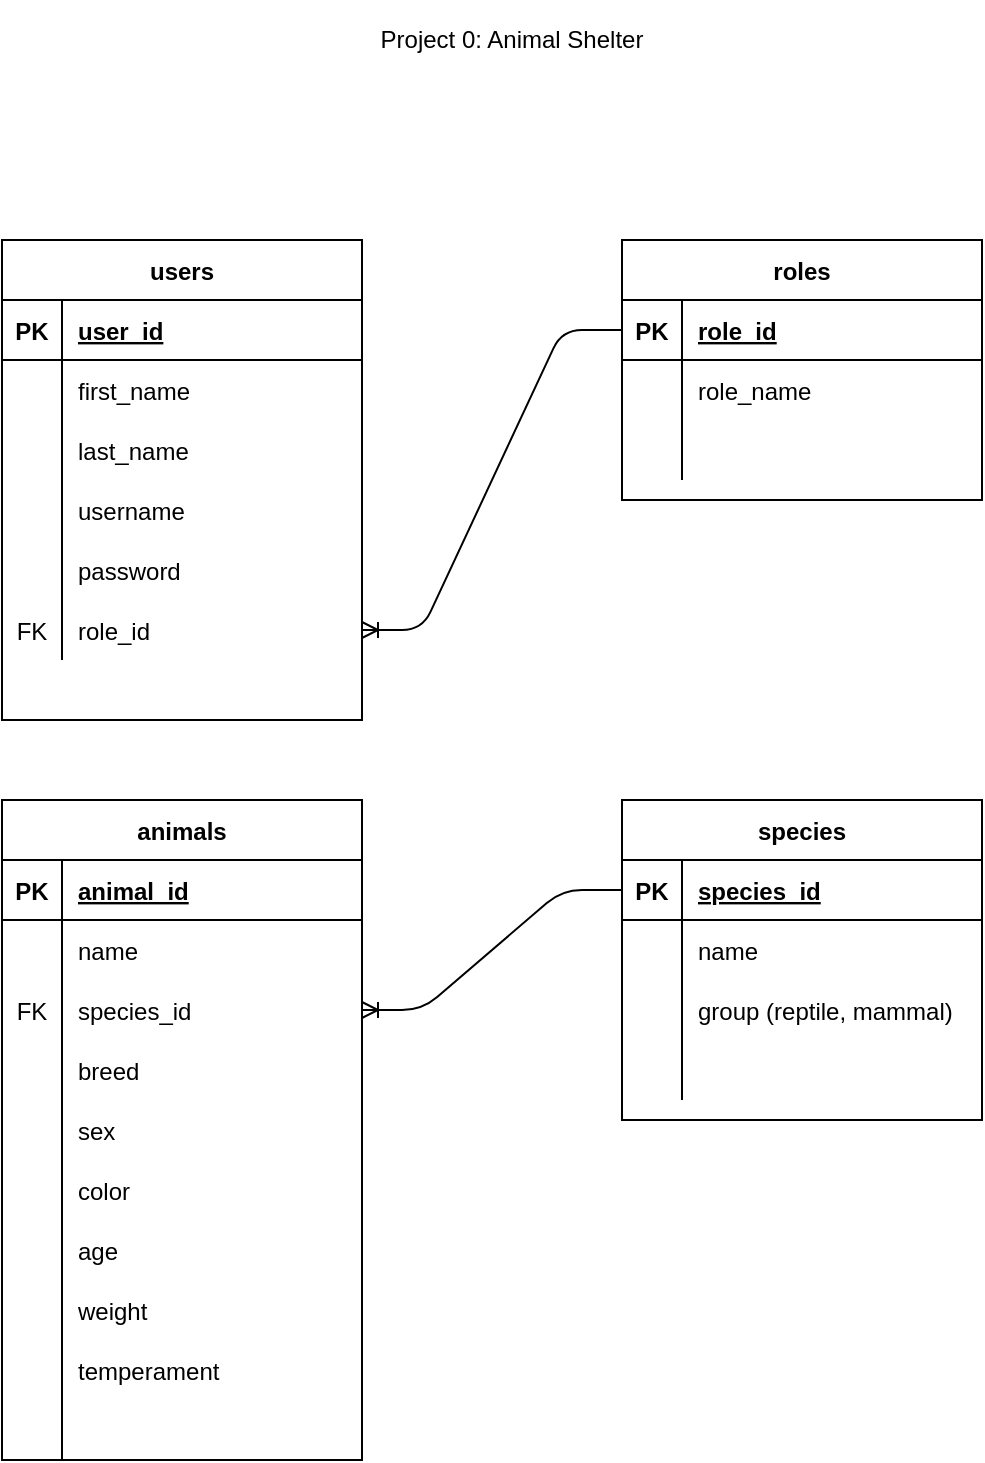 <mxfile version="13.10.0" type="device"><diagram id="QNdVk7Dmh4EEnlYkN_b3" name="Page-1"><mxGraphModel dx="770" dy="1965" grid="1" gridSize="10" guides="1" tooltips="1" connect="1" arrows="1" fold="1" page="1" pageScale="1" pageWidth="850" pageHeight="1100" math="0" shadow="0"><root><mxCell id="0"/><mxCell id="1" parent="0"/><mxCell id="I_8V8KDc7omkgvMZ3fxD-1" value="users" style="shape=table;startSize=30;container=1;collapsible=1;childLayout=tableLayout;fixedRows=1;rowLines=0;fontStyle=1;align=center;resizeLast=1;" vertex="1" parent="1"><mxGeometry x="90" y="40" width="180" height="240" as="geometry"/></mxCell><mxCell id="I_8V8KDc7omkgvMZ3fxD-2" value="" style="shape=partialRectangle;collapsible=0;dropTarget=0;pointerEvents=0;fillColor=none;top=0;left=0;bottom=1;right=0;points=[[0,0.5],[1,0.5]];portConstraint=eastwest;" vertex="1" parent="I_8V8KDc7omkgvMZ3fxD-1"><mxGeometry y="30" width="180" height="30" as="geometry"/></mxCell><mxCell id="I_8V8KDc7omkgvMZ3fxD-3" value="PK" style="shape=partialRectangle;connectable=0;fillColor=none;top=0;left=0;bottom=0;right=0;fontStyle=1;overflow=hidden;" vertex="1" parent="I_8V8KDc7omkgvMZ3fxD-2"><mxGeometry width="30" height="30" as="geometry"/></mxCell><mxCell id="I_8V8KDc7omkgvMZ3fxD-4" value="user_id" style="shape=partialRectangle;connectable=0;fillColor=none;top=0;left=0;bottom=0;right=0;align=left;spacingLeft=6;fontStyle=5;overflow=hidden;" vertex="1" parent="I_8V8KDc7omkgvMZ3fxD-2"><mxGeometry x="30" width="150" height="30" as="geometry"/></mxCell><mxCell id="I_8V8KDc7omkgvMZ3fxD-5" value="" style="shape=partialRectangle;collapsible=0;dropTarget=0;pointerEvents=0;fillColor=none;top=0;left=0;bottom=0;right=0;points=[[0,0.5],[1,0.5]];portConstraint=eastwest;" vertex="1" parent="I_8V8KDc7omkgvMZ3fxD-1"><mxGeometry y="60" width="180" height="30" as="geometry"/></mxCell><mxCell id="I_8V8KDc7omkgvMZ3fxD-6" value="" style="shape=partialRectangle;connectable=0;fillColor=none;top=0;left=0;bottom=0;right=0;editable=1;overflow=hidden;" vertex="1" parent="I_8V8KDc7omkgvMZ3fxD-5"><mxGeometry width="30" height="30" as="geometry"/></mxCell><mxCell id="I_8V8KDc7omkgvMZ3fxD-7" value="first_name" style="shape=partialRectangle;connectable=0;fillColor=none;top=0;left=0;bottom=0;right=0;align=left;spacingLeft=6;overflow=hidden;" vertex="1" parent="I_8V8KDc7omkgvMZ3fxD-5"><mxGeometry x="30" width="150" height="30" as="geometry"/></mxCell><mxCell id="I_8V8KDc7omkgvMZ3fxD-8" value="" style="shape=partialRectangle;collapsible=0;dropTarget=0;pointerEvents=0;fillColor=none;top=0;left=0;bottom=0;right=0;points=[[0,0.5],[1,0.5]];portConstraint=eastwest;" vertex="1" parent="I_8V8KDc7omkgvMZ3fxD-1"><mxGeometry y="90" width="180" height="30" as="geometry"/></mxCell><mxCell id="I_8V8KDc7omkgvMZ3fxD-9" value="" style="shape=partialRectangle;connectable=0;fillColor=none;top=0;left=0;bottom=0;right=0;editable=1;overflow=hidden;" vertex="1" parent="I_8V8KDc7omkgvMZ3fxD-8"><mxGeometry width="30" height="30" as="geometry"/></mxCell><mxCell id="I_8V8KDc7omkgvMZ3fxD-10" value="last_name" style="shape=partialRectangle;connectable=0;fillColor=none;top=0;left=0;bottom=0;right=0;align=left;spacingLeft=6;overflow=hidden;" vertex="1" parent="I_8V8KDc7omkgvMZ3fxD-8"><mxGeometry x="30" width="150" height="30" as="geometry"/></mxCell><mxCell id="I_8V8KDc7omkgvMZ3fxD-11" value="" style="shape=partialRectangle;collapsible=0;dropTarget=0;pointerEvents=0;fillColor=none;top=0;left=0;bottom=0;right=0;points=[[0,0.5],[1,0.5]];portConstraint=eastwest;" vertex="1" parent="I_8V8KDc7omkgvMZ3fxD-1"><mxGeometry y="120" width="180" height="30" as="geometry"/></mxCell><mxCell id="I_8V8KDc7omkgvMZ3fxD-12" value="" style="shape=partialRectangle;connectable=0;fillColor=none;top=0;left=0;bottom=0;right=0;editable=1;overflow=hidden;" vertex="1" parent="I_8V8KDc7omkgvMZ3fxD-11"><mxGeometry width="30" height="30" as="geometry"/></mxCell><mxCell id="I_8V8KDc7omkgvMZ3fxD-13" value="username" style="shape=partialRectangle;connectable=0;fillColor=none;top=0;left=0;bottom=0;right=0;align=left;spacingLeft=6;overflow=hidden;" vertex="1" parent="I_8V8KDc7omkgvMZ3fxD-11"><mxGeometry x="30" width="150" height="30" as="geometry"/></mxCell><mxCell id="I_8V8KDc7omkgvMZ3fxD-14" value="" style="shape=partialRectangle;collapsible=0;dropTarget=0;pointerEvents=0;fillColor=none;top=0;left=0;bottom=0;right=0;points=[[0,0.5],[1,0.5]];portConstraint=eastwest;" vertex="1" parent="I_8V8KDc7omkgvMZ3fxD-1"><mxGeometry y="150" width="180" height="30" as="geometry"/></mxCell><mxCell id="I_8V8KDc7omkgvMZ3fxD-15" value="" style="shape=partialRectangle;connectable=0;fillColor=none;top=0;left=0;bottom=0;right=0;editable=1;overflow=hidden;" vertex="1" parent="I_8V8KDc7omkgvMZ3fxD-14"><mxGeometry width="30" height="30" as="geometry"/></mxCell><mxCell id="I_8V8KDc7omkgvMZ3fxD-16" value="password" style="shape=partialRectangle;connectable=0;fillColor=none;top=0;left=0;bottom=0;right=0;align=left;spacingLeft=6;overflow=hidden;" vertex="1" parent="I_8V8KDc7omkgvMZ3fxD-14"><mxGeometry x="30" width="150" height="30" as="geometry"/></mxCell><mxCell id="I_8V8KDc7omkgvMZ3fxD-17" value="" style="shape=partialRectangle;collapsible=0;dropTarget=0;pointerEvents=0;fillColor=none;top=0;left=0;bottom=0;right=0;points=[[0,0.5],[1,0.5]];portConstraint=eastwest;" vertex="1" parent="I_8V8KDc7omkgvMZ3fxD-1"><mxGeometry y="180" width="180" height="30" as="geometry"/></mxCell><mxCell id="I_8V8KDc7omkgvMZ3fxD-18" value="FK" style="shape=partialRectangle;connectable=0;fillColor=none;top=0;left=0;bottom=0;right=0;editable=1;overflow=hidden;" vertex="1" parent="I_8V8KDc7omkgvMZ3fxD-17"><mxGeometry width="30" height="30" as="geometry"/></mxCell><mxCell id="I_8V8KDc7omkgvMZ3fxD-19" value="role_id" style="shape=partialRectangle;connectable=0;fillColor=none;top=0;left=0;bottom=0;right=0;align=left;spacingLeft=6;overflow=hidden;" vertex="1" parent="I_8V8KDc7omkgvMZ3fxD-17"><mxGeometry x="30" width="150" height="30" as="geometry"/></mxCell><mxCell id="I_8V8KDc7omkgvMZ3fxD-20" value="roles" style="shape=table;startSize=30;container=1;collapsible=1;childLayout=tableLayout;fixedRows=1;rowLines=0;fontStyle=1;align=center;resizeLast=1;" vertex="1" parent="1"><mxGeometry x="400" y="40" width="180" height="130" as="geometry"><mxRectangle x="400" y="200" width="50" height="30" as="alternateBounds"/></mxGeometry></mxCell><mxCell id="I_8V8KDc7omkgvMZ3fxD-21" value="" style="shape=partialRectangle;collapsible=0;dropTarget=0;pointerEvents=0;fillColor=none;top=0;left=0;bottom=1;right=0;points=[[0,0.5],[1,0.5]];portConstraint=eastwest;" vertex="1" parent="I_8V8KDc7omkgvMZ3fxD-20"><mxGeometry y="30" width="180" height="30" as="geometry"/></mxCell><mxCell id="I_8V8KDc7omkgvMZ3fxD-22" value="PK" style="shape=partialRectangle;connectable=0;fillColor=none;top=0;left=0;bottom=0;right=0;fontStyle=1;overflow=hidden;" vertex="1" parent="I_8V8KDc7omkgvMZ3fxD-21"><mxGeometry width="30" height="30" as="geometry"/></mxCell><mxCell id="I_8V8KDc7omkgvMZ3fxD-23" value="role_id" style="shape=partialRectangle;connectable=0;fillColor=none;top=0;left=0;bottom=0;right=0;align=left;spacingLeft=6;fontStyle=5;overflow=hidden;" vertex="1" parent="I_8V8KDc7omkgvMZ3fxD-21"><mxGeometry x="30" width="150" height="30" as="geometry"/></mxCell><mxCell id="I_8V8KDc7omkgvMZ3fxD-24" value="" style="shape=partialRectangle;collapsible=0;dropTarget=0;pointerEvents=0;fillColor=none;top=0;left=0;bottom=0;right=0;points=[[0,0.5],[1,0.5]];portConstraint=eastwest;" vertex="1" parent="I_8V8KDc7omkgvMZ3fxD-20"><mxGeometry y="60" width="180" height="30" as="geometry"/></mxCell><mxCell id="I_8V8KDc7omkgvMZ3fxD-25" value="" style="shape=partialRectangle;connectable=0;fillColor=none;top=0;left=0;bottom=0;right=0;editable=1;overflow=hidden;" vertex="1" parent="I_8V8KDc7omkgvMZ3fxD-24"><mxGeometry width="30" height="30" as="geometry"/></mxCell><mxCell id="I_8V8KDc7omkgvMZ3fxD-26" value="role_name" style="shape=partialRectangle;connectable=0;fillColor=none;top=0;left=0;bottom=0;right=0;align=left;spacingLeft=6;overflow=hidden;" vertex="1" parent="I_8V8KDc7omkgvMZ3fxD-24"><mxGeometry x="30" width="150" height="30" as="geometry"/></mxCell><mxCell id="I_8V8KDc7omkgvMZ3fxD-30" value="" style="shape=partialRectangle;collapsible=0;dropTarget=0;pointerEvents=0;fillColor=none;top=0;left=0;bottom=0;right=0;points=[[0,0.5],[1,0.5]];portConstraint=eastwest;" vertex="1" parent="I_8V8KDc7omkgvMZ3fxD-20"><mxGeometry y="90" width="180" height="30" as="geometry"/></mxCell><mxCell id="I_8V8KDc7omkgvMZ3fxD-31" value="" style="shape=partialRectangle;connectable=0;fillColor=none;top=0;left=0;bottom=0;right=0;editable=1;overflow=hidden;" vertex="1" parent="I_8V8KDc7omkgvMZ3fxD-30"><mxGeometry width="30" height="30" as="geometry"/></mxCell><mxCell id="I_8V8KDc7omkgvMZ3fxD-32" value="" style="shape=partialRectangle;connectable=0;fillColor=none;top=0;left=0;bottom=0;right=0;align=left;spacingLeft=6;overflow=hidden;" vertex="1" parent="I_8V8KDc7omkgvMZ3fxD-30"><mxGeometry x="30" width="150" height="30" as="geometry"/></mxCell><mxCell id="I_8V8KDc7omkgvMZ3fxD-33" value="" style="edgeStyle=entityRelationEdgeStyle;fontSize=12;html=1;endArrow=ERoneToMany;entryX=1;entryY=0.5;entryDx=0;entryDy=0;" edge="1" parent="1" source="I_8V8KDc7omkgvMZ3fxD-21" target="I_8V8KDc7omkgvMZ3fxD-17"><mxGeometry width="100" height="100" relative="1" as="geometry"><mxPoint x="390" y="260" as="sourcePoint"/><mxPoint x="440" y="390" as="targetPoint"/></mxGeometry></mxCell><mxCell id="I_8V8KDc7omkgvMZ3fxD-34" value="Project 0: Animal Shelter" style="text;html=1;strokeColor=none;fillColor=none;align=center;verticalAlign=middle;whiteSpace=wrap;rounded=0;" vertex="1" parent="1"><mxGeometry x="220" y="-80" width="250" height="40" as="geometry"/></mxCell><mxCell id="I_8V8KDc7omkgvMZ3fxD-35" value="animals" style="shape=table;startSize=30;container=1;collapsible=1;childLayout=tableLayout;fixedRows=1;rowLines=0;fontStyle=1;align=center;resizeLast=1;" vertex="1" parent="1"><mxGeometry x="90" y="320" width="180" height="330" as="geometry"/></mxCell><mxCell id="I_8V8KDc7omkgvMZ3fxD-36" value="" style="shape=partialRectangle;collapsible=0;dropTarget=0;pointerEvents=0;fillColor=none;top=0;left=0;bottom=1;right=0;points=[[0,0.5],[1,0.5]];portConstraint=eastwest;" vertex="1" parent="I_8V8KDc7omkgvMZ3fxD-35"><mxGeometry y="30" width="180" height="30" as="geometry"/></mxCell><mxCell id="I_8V8KDc7omkgvMZ3fxD-37" value="PK" style="shape=partialRectangle;connectable=0;fillColor=none;top=0;left=0;bottom=0;right=0;fontStyle=1;overflow=hidden;" vertex="1" parent="I_8V8KDc7omkgvMZ3fxD-36"><mxGeometry width="30" height="30" as="geometry"/></mxCell><mxCell id="I_8V8KDc7omkgvMZ3fxD-38" value="animal_id" style="shape=partialRectangle;connectable=0;fillColor=none;top=0;left=0;bottom=0;right=0;align=left;spacingLeft=6;fontStyle=5;overflow=hidden;" vertex="1" parent="I_8V8KDc7omkgvMZ3fxD-36"><mxGeometry x="30" width="150" height="30" as="geometry"/></mxCell><mxCell id="I_8V8KDc7omkgvMZ3fxD-39" value="" style="shape=partialRectangle;collapsible=0;dropTarget=0;pointerEvents=0;fillColor=none;top=0;left=0;bottom=0;right=0;points=[[0,0.5],[1,0.5]];portConstraint=eastwest;" vertex="1" parent="I_8V8KDc7omkgvMZ3fxD-35"><mxGeometry y="60" width="180" height="30" as="geometry"/></mxCell><mxCell id="I_8V8KDc7omkgvMZ3fxD-40" value="" style="shape=partialRectangle;connectable=0;fillColor=none;top=0;left=0;bottom=0;right=0;editable=1;overflow=hidden;" vertex="1" parent="I_8V8KDc7omkgvMZ3fxD-39"><mxGeometry width="30" height="30" as="geometry"/></mxCell><mxCell id="I_8V8KDc7omkgvMZ3fxD-41" value="name" style="shape=partialRectangle;connectable=0;fillColor=none;top=0;left=0;bottom=0;right=0;align=left;spacingLeft=6;overflow=hidden;" vertex="1" parent="I_8V8KDc7omkgvMZ3fxD-39"><mxGeometry x="30" width="150" height="30" as="geometry"/></mxCell><mxCell id="I_8V8KDc7omkgvMZ3fxD-42" value="" style="shape=partialRectangle;collapsible=0;dropTarget=0;pointerEvents=0;fillColor=none;top=0;left=0;bottom=0;right=0;points=[[0,0.5],[1,0.5]];portConstraint=eastwest;" vertex="1" parent="I_8V8KDc7omkgvMZ3fxD-35"><mxGeometry y="90" width="180" height="30" as="geometry"/></mxCell><mxCell id="I_8V8KDc7omkgvMZ3fxD-43" value="FK" style="shape=partialRectangle;connectable=0;fillColor=none;top=0;left=0;bottom=0;right=0;editable=1;overflow=hidden;" vertex="1" parent="I_8V8KDc7omkgvMZ3fxD-42"><mxGeometry width="30" height="30" as="geometry"/></mxCell><mxCell id="I_8V8KDc7omkgvMZ3fxD-44" value="species_id" style="shape=partialRectangle;connectable=0;fillColor=none;top=0;left=0;bottom=0;right=0;align=left;spacingLeft=6;overflow=hidden;" vertex="1" parent="I_8V8KDc7omkgvMZ3fxD-42"><mxGeometry x="30" width="150" height="30" as="geometry"/></mxCell><mxCell id="I_8V8KDc7omkgvMZ3fxD-78" value="" style="shape=partialRectangle;collapsible=0;dropTarget=0;pointerEvents=0;fillColor=none;top=0;left=0;bottom=0;right=0;points=[[0,0.5],[1,0.5]];portConstraint=eastwest;" vertex="1" parent="I_8V8KDc7omkgvMZ3fxD-35"><mxGeometry y="120" width="180" height="30" as="geometry"/></mxCell><mxCell id="I_8V8KDc7omkgvMZ3fxD-79" value="" style="shape=partialRectangle;connectable=0;fillColor=none;top=0;left=0;bottom=0;right=0;editable=1;overflow=hidden;" vertex="1" parent="I_8V8KDc7omkgvMZ3fxD-78"><mxGeometry width="30" height="30" as="geometry"/></mxCell><mxCell id="I_8V8KDc7omkgvMZ3fxD-80" value="breed" style="shape=partialRectangle;connectable=0;fillColor=none;top=0;left=0;bottom=0;right=0;align=left;spacingLeft=6;overflow=hidden;" vertex="1" parent="I_8V8KDc7omkgvMZ3fxD-78"><mxGeometry x="30" width="150" height="30" as="geometry"/></mxCell><mxCell id="I_8V8KDc7omkgvMZ3fxD-45" value="" style="shape=partialRectangle;collapsible=0;dropTarget=0;pointerEvents=0;fillColor=none;top=0;left=0;bottom=0;right=0;points=[[0,0.5],[1,0.5]];portConstraint=eastwest;" vertex="1" parent="I_8V8KDc7omkgvMZ3fxD-35"><mxGeometry y="150" width="180" height="30" as="geometry"/></mxCell><mxCell id="I_8V8KDc7omkgvMZ3fxD-46" value="" style="shape=partialRectangle;connectable=0;fillColor=none;top=0;left=0;bottom=0;right=0;editable=1;overflow=hidden;" vertex="1" parent="I_8V8KDc7omkgvMZ3fxD-45"><mxGeometry width="30" height="30" as="geometry"/></mxCell><mxCell id="I_8V8KDc7omkgvMZ3fxD-47" value="sex" style="shape=partialRectangle;connectable=0;fillColor=none;top=0;left=0;bottom=0;right=0;align=left;spacingLeft=6;overflow=hidden;" vertex="1" parent="I_8V8KDc7omkgvMZ3fxD-45"><mxGeometry x="30" width="150" height="30" as="geometry"/></mxCell><mxCell id="I_8V8KDc7omkgvMZ3fxD-48" value="" style="shape=partialRectangle;collapsible=0;dropTarget=0;pointerEvents=0;fillColor=none;top=0;left=0;bottom=0;right=0;points=[[0,0.5],[1,0.5]];portConstraint=eastwest;" vertex="1" parent="I_8V8KDc7omkgvMZ3fxD-35"><mxGeometry y="180" width="180" height="30" as="geometry"/></mxCell><mxCell id="I_8V8KDc7omkgvMZ3fxD-49" value="" style="shape=partialRectangle;connectable=0;fillColor=none;top=0;left=0;bottom=0;right=0;editable=1;overflow=hidden;" vertex="1" parent="I_8V8KDc7omkgvMZ3fxD-48"><mxGeometry width="30" height="30" as="geometry"/></mxCell><mxCell id="I_8V8KDc7omkgvMZ3fxD-50" value="color" style="shape=partialRectangle;connectable=0;fillColor=none;top=0;left=0;bottom=0;right=0;align=left;spacingLeft=6;overflow=hidden;" vertex="1" parent="I_8V8KDc7omkgvMZ3fxD-48"><mxGeometry x="30" width="150" height="30" as="geometry"/></mxCell><mxCell id="I_8V8KDc7omkgvMZ3fxD-51" value="" style="shape=partialRectangle;collapsible=0;dropTarget=0;pointerEvents=0;fillColor=none;top=0;left=0;bottom=0;right=0;points=[[0,0.5],[1,0.5]];portConstraint=eastwest;" vertex="1" parent="I_8V8KDc7omkgvMZ3fxD-35"><mxGeometry y="210" width="180" height="30" as="geometry"/></mxCell><mxCell id="I_8V8KDc7omkgvMZ3fxD-52" value="" style="shape=partialRectangle;connectable=0;fillColor=none;top=0;left=0;bottom=0;right=0;editable=1;overflow=hidden;" vertex="1" parent="I_8V8KDc7omkgvMZ3fxD-51"><mxGeometry width="30" height="30" as="geometry"/></mxCell><mxCell id="I_8V8KDc7omkgvMZ3fxD-53" value="age" style="shape=partialRectangle;connectable=0;fillColor=none;top=0;left=0;bottom=0;right=0;align=left;spacingLeft=6;overflow=hidden;" vertex="1" parent="I_8V8KDc7omkgvMZ3fxD-51"><mxGeometry x="30" width="150" height="30" as="geometry"/></mxCell><mxCell id="I_8V8KDc7omkgvMZ3fxD-54" value="" style="shape=partialRectangle;collapsible=0;dropTarget=0;pointerEvents=0;fillColor=none;top=0;left=0;bottom=0;right=0;points=[[0,0.5],[1,0.5]];portConstraint=eastwest;" vertex="1" parent="I_8V8KDc7omkgvMZ3fxD-35"><mxGeometry y="240" width="180" height="30" as="geometry"/></mxCell><mxCell id="I_8V8KDc7omkgvMZ3fxD-55" value="" style="shape=partialRectangle;connectable=0;fillColor=none;top=0;left=0;bottom=0;right=0;editable=1;overflow=hidden;" vertex="1" parent="I_8V8KDc7omkgvMZ3fxD-54"><mxGeometry width="30" height="30" as="geometry"/></mxCell><mxCell id="I_8V8KDc7omkgvMZ3fxD-56" value="weight" style="shape=partialRectangle;connectable=0;fillColor=none;top=0;left=0;bottom=0;right=0;align=left;spacingLeft=6;overflow=hidden;" vertex="1" parent="I_8V8KDc7omkgvMZ3fxD-54"><mxGeometry x="30" width="150" height="30" as="geometry"/></mxCell><mxCell id="I_8V8KDc7omkgvMZ3fxD-57" value="" style="shape=partialRectangle;collapsible=0;dropTarget=0;pointerEvents=0;fillColor=none;top=0;left=0;bottom=0;right=0;points=[[0,0.5],[1,0.5]];portConstraint=eastwest;" vertex="1" parent="I_8V8KDc7omkgvMZ3fxD-35"><mxGeometry y="270" width="180" height="30" as="geometry"/></mxCell><mxCell id="I_8V8KDc7omkgvMZ3fxD-58" value="" style="shape=partialRectangle;connectable=0;fillColor=none;top=0;left=0;bottom=0;right=0;editable=1;overflow=hidden;" vertex="1" parent="I_8V8KDc7omkgvMZ3fxD-57"><mxGeometry width="30" height="30" as="geometry"/></mxCell><mxCell id="I_8V8KDc7omkgvMZ3fxD-59" value="temperament" style="shape=partialRectangle;connectable=0;fillColor=none;top=0;left=0;bottom=0;right=0;align=left;spacingLeft=6;overflow=hidden;" vertex="1" parent="I_8V8KDc7omkgvMZ3fxD-57"><mxGeometry x="30" width="150" height="30" as="geometry"/></mxCell><mxCell id="I_8V8KDc7omkgvMZ3fxD-60" value="" style="shape=partialRectangle;collapsible=0;dropTarget=0;pointerEvents=0;fillColor=none;top=0;left=0;bottom=0;right=0;points=[[0,0.5],[1,0.5]];portConstraint=eastwest;" vertex="1" parent="I_8V8KDc7omkgvMZ3fxD-35"><mxGeometry y="300" width="180" height="30" as="geometry"/></mxCell><mxCell id="I_8V8KDc7omkgvMZ3fxD-61" value="" style="shape=partialRectangle;connectable=0;fillColor=none;top=0;left=0;bottom=0;right=0;editable=1;overflow=hidden;" vertex="1" parent="I_8V8KDc7omkgvMZ3fxD-60"><mxGeometry width="30" height="30" as="geometry"/></mxCell><mxCell id="I_8V8KDc7omkgvMZ3fxD-62" value="" style="shape=partialRectangle;connectable=0;fillColor=none;top=0;left=0;bottom=0;right=0;align=left;spacingLeft=6;overflow=hidden;" vertex="1" parent="I_8V8KDc7omkgvMZ3fxD-60"><mxGeometry x="30" width="150" height="30" as="geometry"/></mxCell><mxCell id="I_8V8KDc7omkgvMZ3fxD-63" value="species" style="shape=table;startSize=30;container=1;collapsible=1;childLayout=tableLayout;fixedRows=1;rowLines=0;fontStyle=1;align=center;resizeLast=1;" vertex="1" parent="1"><mxGeometry x="400" y="320" width="180" height="160" as="geometry"><mxRectangle x="400" y="200" width="50" height="30" as="alternateBounds"/></mxGeometry></mxCell><mxCell id="I_8V8KDc7omkgvMZ3fxD-64" value="" style="shape=partialRectangle;collapsible=0;dropTarget=0;pointerEvents=0;fillColor=none;top=0;left=0;bottom=1;right=0;points=[[0,0.5],[1,0.5]];portConstraint=eastwest;" vertex="1" parent="I_8V8KDc7omkgvMZ3fxD-63"><mxGeometry y="30" width="180" height="30" as="geometry"/></mxCell><mxCell id="I_8V8KDc7omkgvMZ3fxD-65" value="PK" style="shape=partialRectangle;connectable=0;fillColor=none;top=0;left=0;bottom=0;right=0;fontStyle=1;overflow=hidden;" vertex="1" parent="I_8V8KDc7omkgvMZ3fxD-64"><mxGeometry width="30" height="30" as="geometry"/></mxCell><mxCell id="I_8V8KDc7omkgvMZ3fxD-66" value="species_id" style="shape=partialRectangle;connectable=0;fillColor=none;top=0;left=0;bottom=0;right=0;align=left;spacingLeft=6;fontStyle=5;overflow=hidden;" vertex="1" parent="I_8V8KDc7omkgvMZ3fxD-64"><mxGeometry x="30" width="150" height="30" as="geometry"/></mxCell><mxCell id="I_8V8KDc7omkgvMZ3fxD-67" value="" style="shape=partialRectangle;collapsible=0;dropTarget=0;pointerEvents=0;fillColor=none;top=0;left=0;bottom=0;right=0;points=[[0,0.5],[1,0.5]];portConstraint=eastwest;" vertex="1" parent="I_8V8KDc7omkgvMZ3fxD-63"><mxGeometry y="60" width="180" height="30" as="geometry"/></mxCell><mxCell id="I_8V8KDc7omkgvMZ3fxD-68" value="" style="shape=partialRectangle;connectable=0;fillColor=none;top=0;left=0;bottom=0;right=0;editable=1;overflow=hidden;" vertex="1" parent="I_8V8KDc7omkgvMZ3fxD-67"><mxGeometry width="30" height="30" as="geometry"/></mxCell><mxCell id="I_8V8KDc7omkgvMZ3fxD-69" value="name" style="shape=partialRectangle;connectable=0;fillColor=none;top=0;left=0;bottom=0;right=0;align=left;spacingLeft=6;overflow=hidden;" vertex="1" parent="I_8V8KDc7omkgvMZ3fxD-67"><mxGeometry x="30" width="150" height="30" as="geometry"/></mxCell><mxCell id="I_8V8KDc7omkgvMZ3fxD-70" value="" style="shape=partialRectangle;collapsible=0;dropTarget=0;pointerEvents=0;fillColor=none;top=0;left=0;bottom=0;right=0;points=[[0,0.5],[1,0.5]];portConstraint=eastwest;" vertex="1" parent="I_8V8KDc7omkgvMZ3fxD-63"><mxGeometry y="90" width="180" height="30" as="geometry"/></mxCell><mxCell id="I_8V8KDc7omkgvMZ3fxD-71" value="" style="shape=partialRectangle;connectable=0;fillColor=none;top=0;left=0;bottom=0;right=0;editable=1;overflow=hidden;" vertex="1" parent="I_8V8KDc7omkgvMZ3fxD-70"><mxGeometry width="30" height="30" as="geometry"/></mxCell><mxCell id="I_8V8KDc7omkgvMZ3fxD-72" value="group (reptile, mammal)" style="shape=partialRectangle;connectable=0;fillColor=none;top=0;left=0;bottom=0;right=0;align=left;spacingLeft=6;overflow=hidden;" vertex="1" parent="I_8V8KDc7omkgvMZ3fxD-70"><mxGeometry x="30" width="150" height="30" as="geometry"/></mxCell><mxCell id="I_8V8KDc7omkgvMZ3fxD-73" value="" style="shape=partialRectangle;collapsible=0;dropTarget=0;pointerEvents=0;fillColor=none;top=0;left=0;bottom=0;right=0;points=[[0,0.5],[1,0.5]];portConstraint=eastwest;" vertex="1" parent="I_8V8KDc7omkgvMZ3fxD-63"><mxGeometry y="120" width="180" height="30" as="geometry"/></mxCell><mxCell id="I_8V8KDc7omkgvMZ3fxD-74" value="" style="shape=partialRectangle;connectable=0;fillColor=none;top=0;left=0;bottom=0;right=0;editable=1;overflow=hidden;" vertex="1" parent="I_8V8KDc7omkgvMZ3fxD-73"><mxGeometry width="30" height="30" as="geometry"/></mxCell><mxCell id="I_8V8KDc7omkgvMZ3fxD-75" value="" style="shape=partialRectangle;connectable=0;fillColor=none;top=0;left=0;bottom=0;right=0;align=left;spacingLeft=6;overflow=hidden;" vertex="1" parent="I_8V8KDc7omkgvMZ3fxD-73"><mxGeometry x="30" width="150" height="30" as="geometry"/></mxCell><mxCell id="I_8V8KDc7omkgvMZ3fxD-77" value="" style="edgeStyle=entityRelationEdgeStyle;fontSize=12;html=1;endArrow=ERoneToMany;entryX=1;entryY=0.5;entryDx=0;entryDy=0;exitX=0;exitY=0.5;exitDx=0;exitDy=0;" edge="1" parent="1" source="I_8V8KDc7omkgvMZ3fxD-64" target="I_8V8KDc7omkgvMZ3fxD-42"><mxGeometry width="100" height="100" relative="1" as="geometry"><mxPoint x="340" y="520" as="sourcePoint"/><mxPoint x="440" y="420" as="targetPoint"/></mxGeometry></mxCell></root></mxGraphModel></diagram></mxfile>